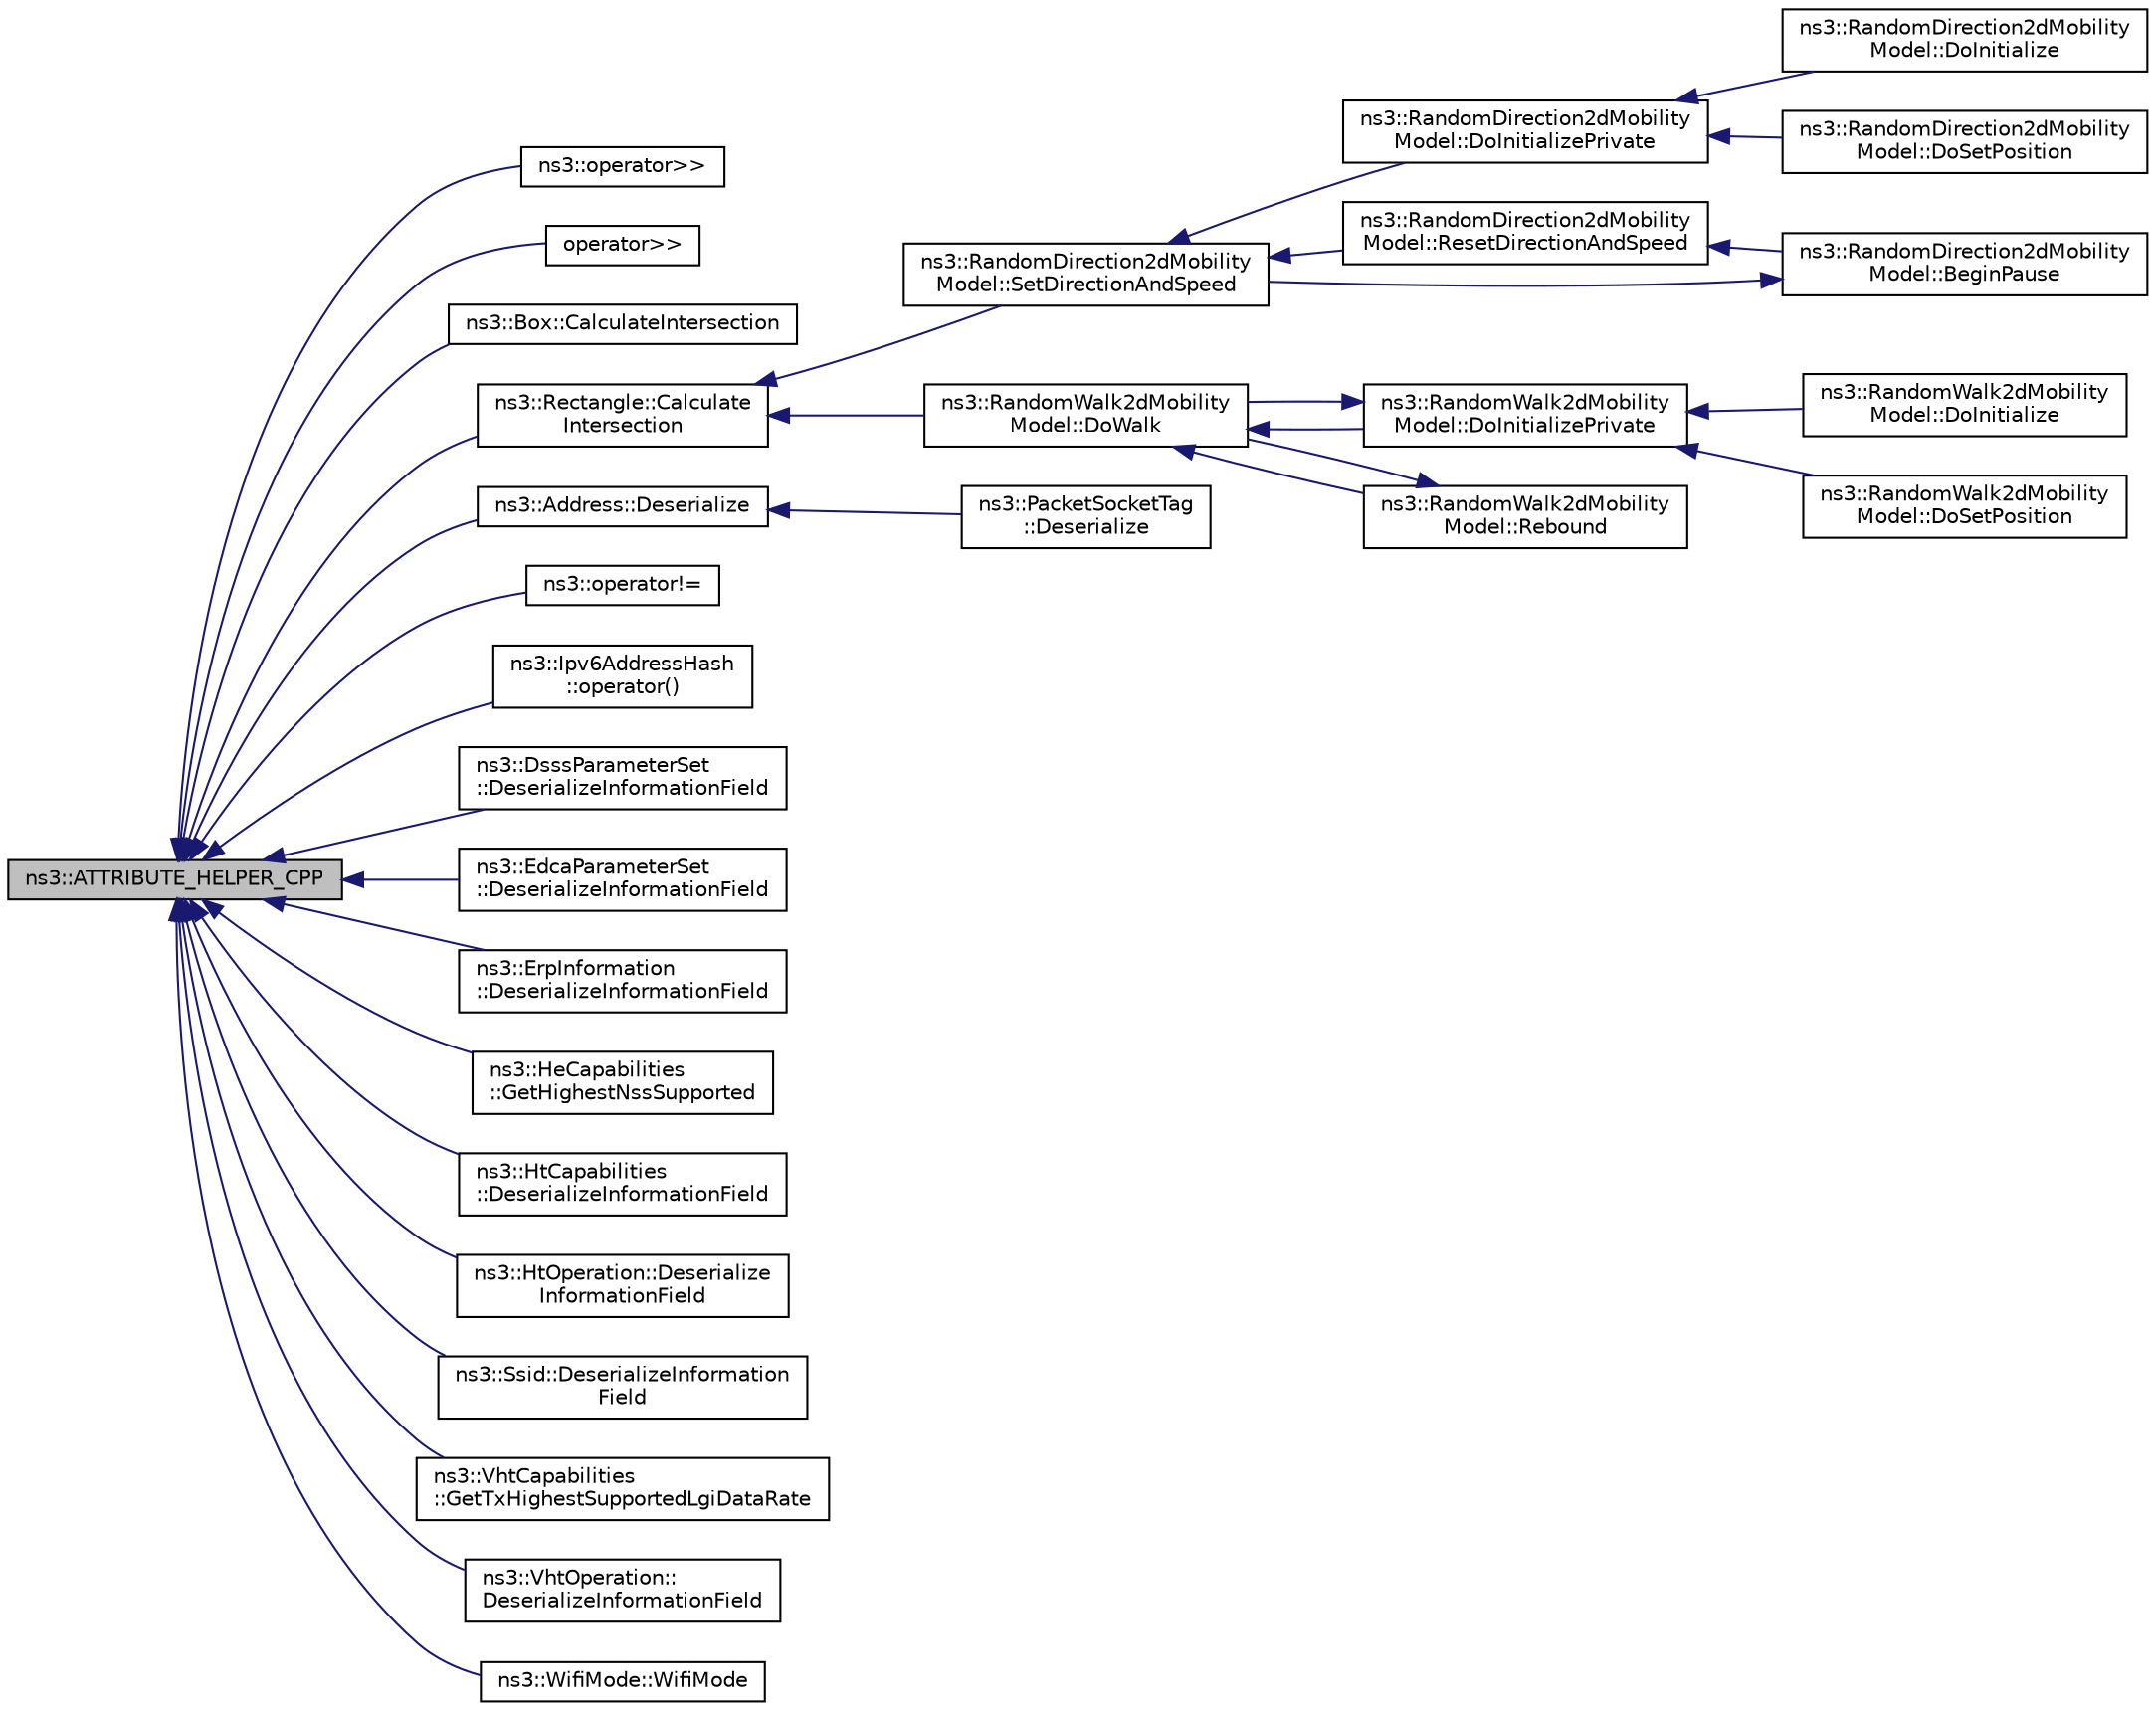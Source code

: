 digraph "ns3::ATTRIBUTE_HELPER_CPP"
{
  edge [fontname="Helvetica",fontsize="10",labelfontname="Helvetica",labelfontsize="10"];
  node [fontname="Helvetica",fontsize="10",shape=record];
  rankdir="LR";
  Node1 [label="ns3::ATTRIBUTE_HELPER_CPP",height=0.2,width=0.4,color="black", fillcolor="grey75", style="filled", fontcolor="black"];
  Node1 -> Node2 [dir="back",color="midnightblue",fontsize="10",style="solid"];
  Node2 [label="ns3::operator\>\>",height=0.2,width=0.4,color="black", fillcolor="white", style="filled",URL="$d7/d2e/namespacens3.html#a53802b18fd9fc0a909aaa0753a8633b5"];
  Node1 -> Node3 [dir="back",color="midnightblue",fontsize="10",style="solid"];
  Node3 [label="operator\>\>",height=0.2,width=0.4,color="black", fillcolor="white", style="filled",URL="$dc/d10/attribute-test-suite_8cc.html#a65991880e98949b40ceb1e97e1d63f07"];
  Node1 -> Node4 [dir="back",color="midnightblue",fontsize="10",style="solid"];
  Node4 [label="ns3::Box::CalculateIntersection",height=0.2,width=0.4,color="black", fillcolor="white", style="filled",URL="$da/def/classns3_1_1Box.html#ae30ec8fd32f923d6121ddc24931bc629"];
  Node1 -> Node5 [dir="back",color="midnightblue",fontsize="10",style="solid"];
  Node5 [label="ns3::Rectangle::Calculate\lIntersection",height=0.2,width=0.4,color="black", fillcolor="white", style="filled",URL="$d4/d6d/classns3_1_1Rectangle.html#a90814c705130992d444d19b0197f1f7e"];
  Node5 -> Node6 [dir="back",color="midnightblue",fontsize="10",style="solid"];
  Node6 [label="ns3::RandomDirection2dMobility\lModel::SetDirectionAndSpeed",height=0.2,width=0.4,color="black", fillcolor="white", style="filled",URL="$dc/d1a/classns3_1_1RandomDirection2dMobilityModel.html#a29c1abbed69775374f52c5635cadd5d9"];
  Node6 -> Node7 [dir="back",color="midnightblue",fontsize="10",style="solid"];
  Node7 [label="ns3::RandomDirection2dMobility\lModel::DoInitializePrivate",height=0.2,width=0.4,color="black", fillcolor="white", style="filled",URL="$dc/d1a/classns3_1_1RandomDirection2dMobilityModel.html#a8240bba0ddc6f386bda3ebf96b383a6a"];
  Node7 -> Node8 [dir="back",color="midnightblue",fontsize="10",style="solid"];
  Node8 [label="ns3::RandomDirection2dMobility\lModel::DoInitialize",height=0.2,width=0.4,color="black", fillcolor="white", style="filled",URL="$dc/d1a/classns3_1_1RandomDirection2dMobilityModel.html#acda447352283b800003b657128927cc6"];
  Node7 -> Node9 [dir="back",color="midnightblue",fontsize="10",style="solid"];
  Node9 [label="ns3::RandomDirection2dMobility\lModel::DoSetPosition",height=0.2,width=0.4,color="black", fillcolor="white", style="filled",URL="$dc/d1a/classns3_1_1RandomDirection2dMobilityModel.html#ae35094b50443320f1ebab5beed22cc34"];
  Node6 -> Node10 [dir="back",color="midnightblue",fontsize="10",style="solid"];
  Node10 [label="ns3::RandomDirection2dMobility\lModel::ResetDirectionAndSpeed",height=0.2,width=0.4,color="black", fillcolor="white", style="filled",URL="$dc/d1a/classns3_1_1RandomDirection2dMobilityModel.html#acc1e4eab8e75a20854938b0616bb9c79"];
  Node10 -> Node11 [dir="back",color="midnightblue",fontsize="10",style="solid"];
  Node11 [label="ns3::RandomDirection2dMobility\lModel::BeginPause",height=0.2,width=0.4,color="black", fillcolor="white", style="filled",URL="$dc/d1a/classns3_1_1RandomDirection2dMobilityModel.html#a95bf0e9129301ca8cf51fcd1bf665a17"];
  Node11 -> Node6 [dir="back",color="midnightblue",fontsize="10",style="solid"];
  Node5 -> Node12 [dir="back",color="midnightblue",fontsize="10",style="solid"];
  Node12 [label="ns3::RandomWalk2dMobility\lModel::DoWalk",height=0.2,width=0.4,color="black", fillcolor="white", style="filled",URL="$d9/d99/classns3_1_1RandomWalk2dMobilityModel.html#a7264a6530d2c8d2ecef04eda098db5d4"];
  Node12 -> Node13 [dir="back",color="midnightblue",fontsize="10",style="solid"];
  Node13 [label="ns3::RandomWalk2dMobility\lModel::DoInitializePrivate",height=0.2,width=0.4,color="black", fillcolor="white", style="filled",URL="$d9/d99/classns3_1_1RandomWalk2dMobilityModel.html#a130059c3aaeeed619641392042bf36c1"];
  Node13 -> Node14 [dir="back",color="midnightblue",fontsize="10",style="solid"];
  Node14 [label="ns3::RandomWalk2dMobility\lModel::DoInitialize",height=0.2,width=0.4,color="black", fillcolor="white", style="filled",URL="$d9/d99/classns3_1_1RandomWalk2dMobilityModel.html#a3b8cbd84a8f2e5aced56a37f338369b7"];
  Node13 -> Node12 [dir="back",color="midnightblue",fontsize="10",style="solid"];
  Node13 -> Node15 [dir="back",color="midnightblue",fontsize="10",style="solid"];
  Node15 [label="ns3::RandomWalk2dMobility\lModel::DoSetPosition",height=0.2,width=0.4,color="black", fillcolor="white", style="filled",URL="$d9/d99/classns3_1_1RandomWalk2dMobilityModel.html#a208225b18028947d3153166926fe6811"];
  Node12 -> Node16 [dir="back",color="midnightblue",fontsize="10",style="solid"];
  Node16 [label="ns3::RandomWalk2dMobility\lModel::Rebound",height=0.2,width=0.4,color="black", fillcolor="white", style="filled",URL="$d9/d99/classns3_1_1RandomWalk2dMobilityModel.html#a8cf0179f7646fec7c7f167e00ceb7691",tooltip="Performs the rebound of the node if it reaches a boundary. "];
  Node16 -> Node12 [dir="back",color="midnightblue",fontsize="10",style="solid"];
  Node1 -> Node17 [dir="back",color="midnightblue",fontsize="10",style="solid"];
  Node17 [label="ns3::Address::Deserialize",height=0.2,width=0.4,color="black", fillcolor="white", style="filled",URL="$d2/d5f/classns3_1_1Address.html#ae17749a37c8e47b428e8ed77c383c2e2"];
  Node17 -> Node18 [dir="back",color="midnightblue",fontsize="10",style="solid"];
  Node18 [label="ns3::PacketSocketTag\l::Deserialize",height=0.2,width=0.4,color="black", fillcolor="white", style="filled",URL="$d7/de4/classns3_1_1PacketSocketTag.html#adbb985822134e35e1f516812b2b3e49e"];
  Node1 -> Node19 [dir="back",color="midnightblue",fontsize="10",style="solid"];
  Node19 [label="ns3::operator!=",height=0.2,width=0.4,color="black", fillcolor="white", style="filled",URL="$d7/d2e/namespacens3.html#a378c3f13d818eb2145963850b481b8c9",tooltip="Not equal to operator. "];
  Node1 -> Node20 [dir="back",color="midnightblue",fontsize="10",style="solid"];
  Node20 [label="ns3::Ipv6AddressHash\l::operator()",height=0.2,width=0.4,color="black", fillcolor="white", style="filled",URL="$d8/d68/classns3_1_1Ipv6AddressHash.html#a6405c8bbdebec49d44e84bdb74b7f72d",tooltip="Unary operator to hash IPv6 address. "];
  Node1 -> Node21 [dir="back",color="midnightblue",fontsize="10",style="solid"];
  Node21 [label="ns3::DsssParameterSet\l::DeserializeInformationField",height=0.2,width=0.4,color="black", fillcolor="white", style="filled",URL="$d5/dc1/classns3_1_1DsssParameterSet.html#a9df98883c3a7e97de19ea1697231cd47"];
  Node1 -> Node22 [dir="back",color="midnightblue",fontsize="10",style="solid"];
  Node22 [label="ns3::EdcaParameterSet\l::DeserializeInformationField",height=0.2,width=0.4,color="black", fillcolor="white", style="filled",URL="$d7/d50/classns3_1_1EdcaParameterSet.html#ac223153808caa0e52fd12ba13b9e104a"];
  Node1 -> Node23 [dir="back",color="midnightblue",fontsize="10",style="solid"];
  Node23 [label="ns3::ErpInformation\l::DeserializeInformationField",height=0.2,width=0.4,color="black", fillcolor="white", style="filled",URL="$db/d32/classns3_1_1ErpInformation.html#a21c6a694790ee605de242bb9f0bd6b10"];
  Node1 -> Node24 [dir="back",color="midnightblue",fontsize="10",style="solid"];
  Node24 [label="ns3::HeCapabilities\l::GetHighestNssSupported",height=0.2,width=0.4,color="black", fillcolor="white", style="filled",URL="$d4/d41/classns3_1_1HeCapabilities.html#ab79cdb19b34ac3e5ad517a58cbf4b5ca"];
  Node1 -> Node25 [dir="back",color="midnightblue",fontsize="10",style="solid"];
  Node25 [label="ns3::HtCapabilities\l::DeserializeInformationField",height=0.2,width=0.4,color="black", fillcolor="white", style="filled",URL="$d8/de7/classns3_1_1HtCapabilities.html#ab446238e98254b5778cc209161e6f137"];
  Node1 -> Node26 [dir="back",color="midnightblue",fontsize="10",style="solid"];
  Node26 [label="ns3::HtOperation::Deserialize\lInformationField",height=0.2,width=0.4,color="black", fillcolor="white", style="filled",URL="$db/dc6/classns3_1_1HtOperation.html#a47d788083e3938358995e474d4d5d9ab"];
  Node1 -> Node27 [dir="back",color="midnightblue",fontsize="10",style="solid"];
  Node27 [label="ns3::Ssid::DeserializeInformation\lField",height=0.2,width=0.4,color="black", fillcolor="white", style="filled",URL="$db/da2/classns3_1_1Ssid.html#a50ef0315de97b0f2acfbbbe852b5688e"];
  Node1 -> Node28 [dir="back",color="midnightblue",fontsize="10",style="solid"];
  Node28 [label="ns3::VhtCapabilities\l::GetTxHighestSupportedLgiDataRate",height=0.2,width=0.4,color="black", fillcolor="white", style="filled",URL="$de/de4/classns3_1_1VhtCapabilities.html#a9f13a856c4c1642836d643d7bef32abd"];
  Node1 -> Node29 [dir="back",color="midnightblue",fontsize="10",style="solid"];
  Node29 [label="ns3::VhtOperation::\lDeserializeInformationField",height=0.2,width=0.4,color="black", fillcolor="white", style="filled",URL="$d7/d41/classns3_1_1VhtOperation.html#aa6a5f566200f104335732b5070440efb"];
  Node1 -> Node30 [dir="back",color="midnightblue",fontsize="10",style="solid"];
  Node30 [label="ns3::WifiMode::WifiMode",height=0.2,width=0.4,color="black", fillcolor="white", style="filled",URL="$d5/d56/classns3_1_1WifiMode.html#a6530806a45b08de3c65ff5e6723cb717"];
}
